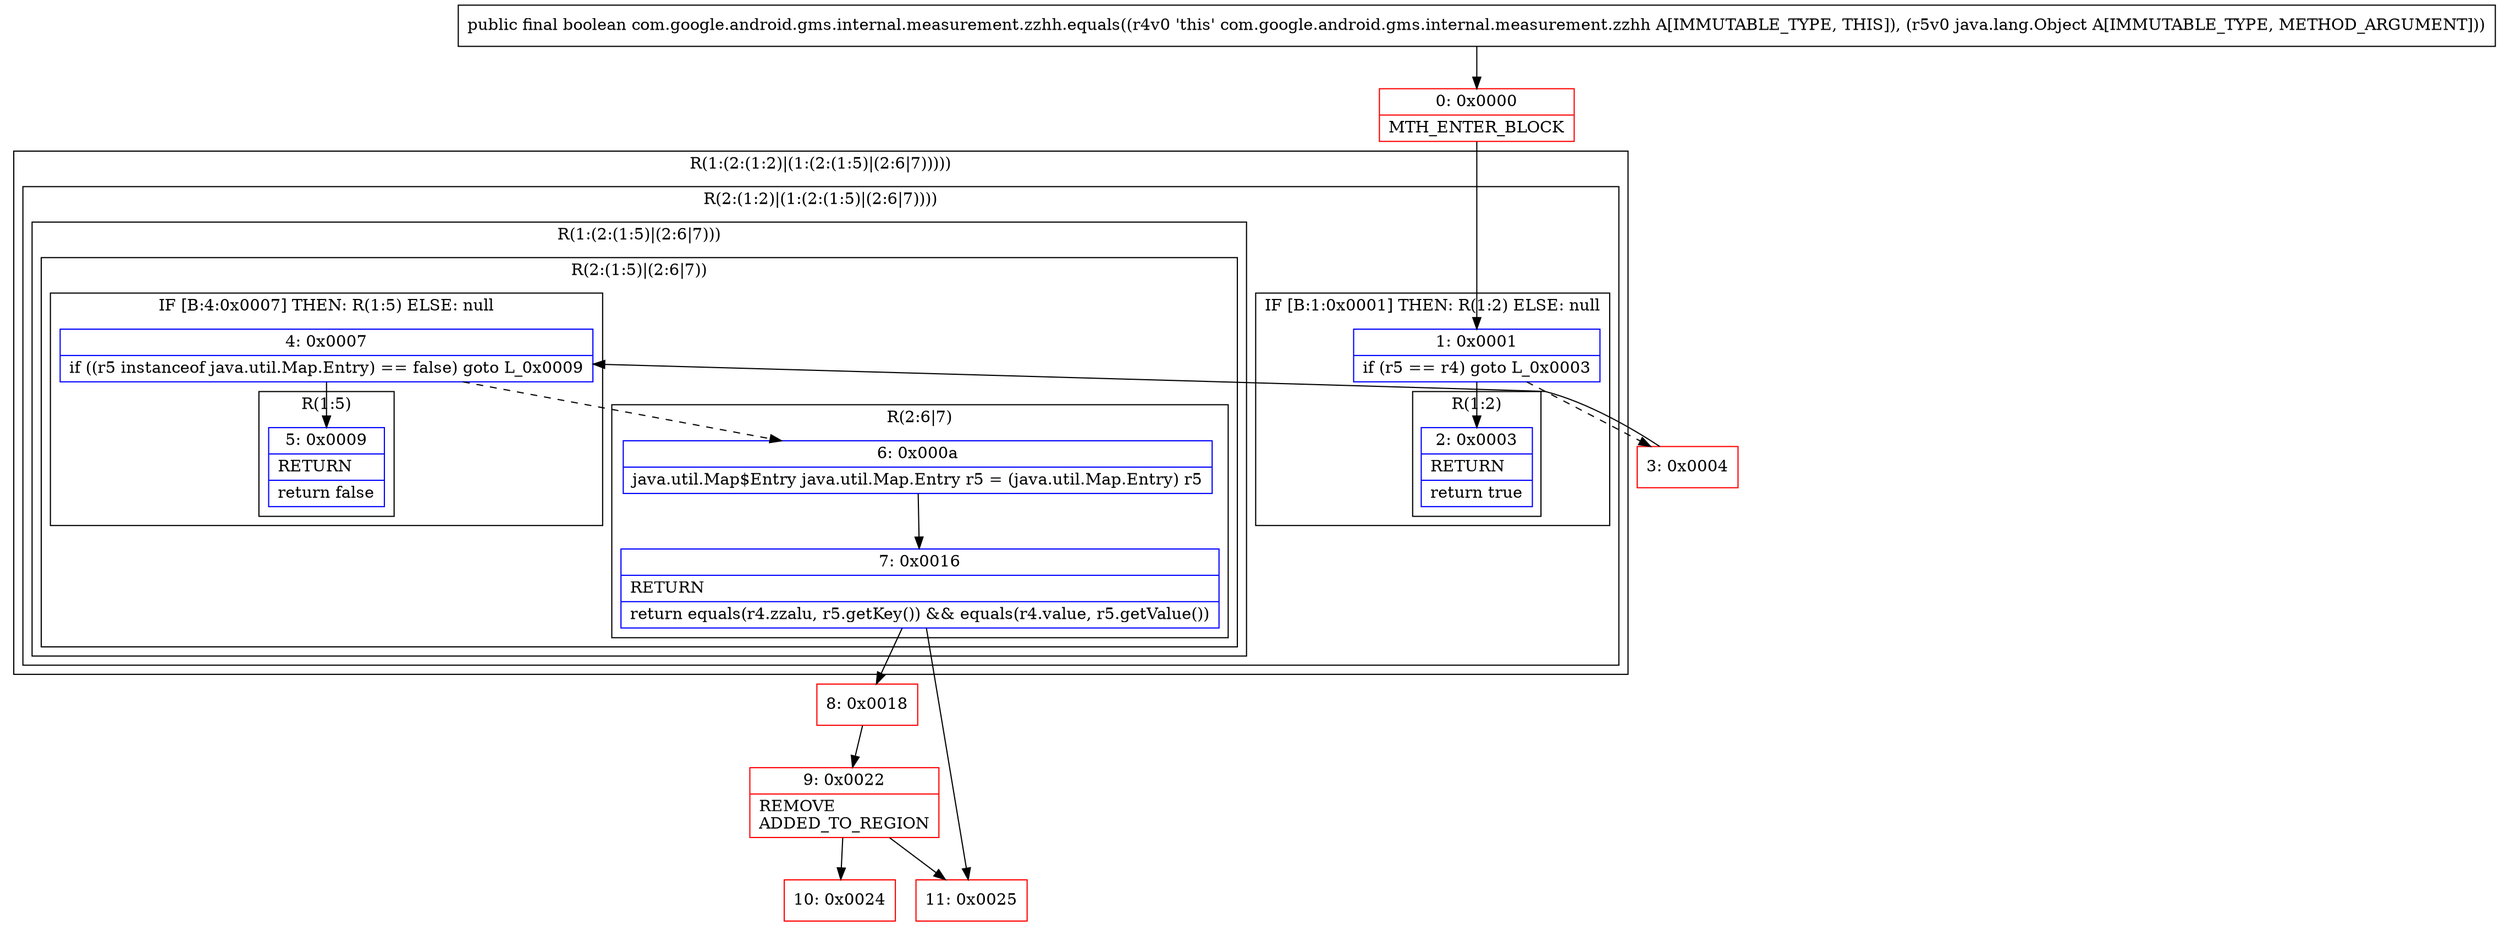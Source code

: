 digraph "CFG forcom.google.android.gms.internal.measurement.zzhh.equals(Ljava\/lang\/Object;)Z" {
subgraph cluster_Region_305683992 {
label = "R(1:(2:(1:2)|(1:(2:(1:5)|(2:6|7)))))";
node [shape=record,color=blue];
subgraph cluster_Region_125970655 {
label = "R(2:(1:2)|(1:(2:(1:5)|(2:6|7))))";
node [shape=record,color=blue];
subgraph cluster_IfRegion_1117227513 {
label = "IF [B:1:0x0001] THEN: R(1:2) ELSE: null";
node [shape=record,color=blue];
Node_1 [shape=record,label="{1\:\ 0x0001|if (r5 == r4) goto L_0x0003\l}"];
subgraph cluster_Region_445300188 {
label = "R(1:2)";
node [shape=record,color=blue];
Node_2 [shape=record,label="{2\:\ 0x0003|RETURN\l|return true\l}"];
}
}
subgraph cluster_Region_1251141643 {
label = "R(1:(2:(1:5)|(2:6|7)))";
node [shape=record,color=blue];
subgraph cluster_Region_1547756886 {
label = "R(2:(1:5)|(2:6|7))";
node [shape=record,color=blue];
subgraph cluster_IfRegion_585525094 {
label = "IF [B:4:0x0007] THEN: R(1:5) ELSE: null";
node [shape=record,color=blue];
Node_4 [shape=record,label="{4\:\ 0x0007|if ((r5 instanceof java.util.Map.Entry) == false) goto L_0x0009\l}"];
subgraph cluster_Region_1842170555 {
label = "R(1:5)";
node [shape=record,color=blue];
Node_5 [shape=record,label="{5\:\ 0x0009|RETURN\l|return false\l}"];
}
}
subgraph cluster_Region_1474050292 {
label = "R(2:6|7)";
node [shape=record,color=blue];
Node_6 [shape=record,label="{6\:\ 0x000a|java.util.Map$Entry java.util.Map.Entry r5 = (java.util.Map.Entry) r5\l}"];
Node_7 [shape=record,label="{7\:\ 0x0016|RETURN\l|return equals(r4.zzalu, r5.getKey()) && equals(r4.value, r5.getValue())\l}"];
}
}
}
}
}
Node_0 [shape=record,color=red,label="{0\:\ 0x0000|MTH_ENTER_BLOCK\l}"];
Node_3 [shape=record,color=red,label="{3\:\ 0x0004}"];
Node_8 [shape=record,color=red,label="{8\:\ 0x0018}"];
Node_9 [shape=record,color=red,label="{9\:\ 0x0022|REMOVE\lADDED_TO_REGION\l}"];
Node_10 [shape=record,color=red,label="{10\:\ 0x0024}"];
Node_11 [shape=record,color=red,label="{11\:\ 0x0025}"];
MethodNode[shape=record,label="{public final boolean com.google.android.gms.internal.measurement.zzhh.equals((r4v0 'this' com.google.android.gms.internal.measurement.zzhh A[IMMUTABLE_TYPE, THIS]), (r5v0 java.lang.Object A[IMMUTABLE_TYPE, METHOD_ARGUMENT])) }"];
MethodNode -> Node_0;
Node_1 -> Node_2;
Node_1 -> Node_3[style=dashed];
Node_4 -> Node_5;
Node_4 -> Node_6[style=dashed];
Node_6 -> Node_7;
Node_7 -> Node_8;
Node_7 -> Node_11;
Node_0 -> Node_1;
Node_3 -> Node_4;
Node_8 -> Node_9;
Node_9 -> Node_10;
Node_9 -> Node_11;
}

